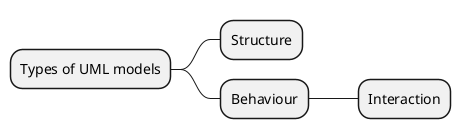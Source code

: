 @startmindmap
* Types of UML models
   ** Structure
   ** Behaviour
      *** Interaction
@endmindmap

